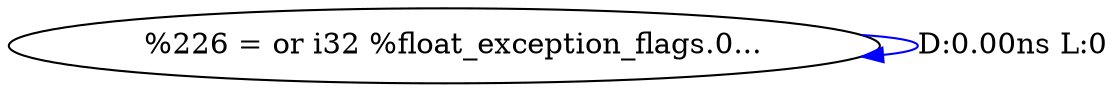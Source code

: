 digraph {
Node0x386a510[label="  %226 = or i32 %float_exception_flags.0..."];
Node0x386a510 -> Node0x386a510[label="D:0.00ns L:0",color=blue];
}
